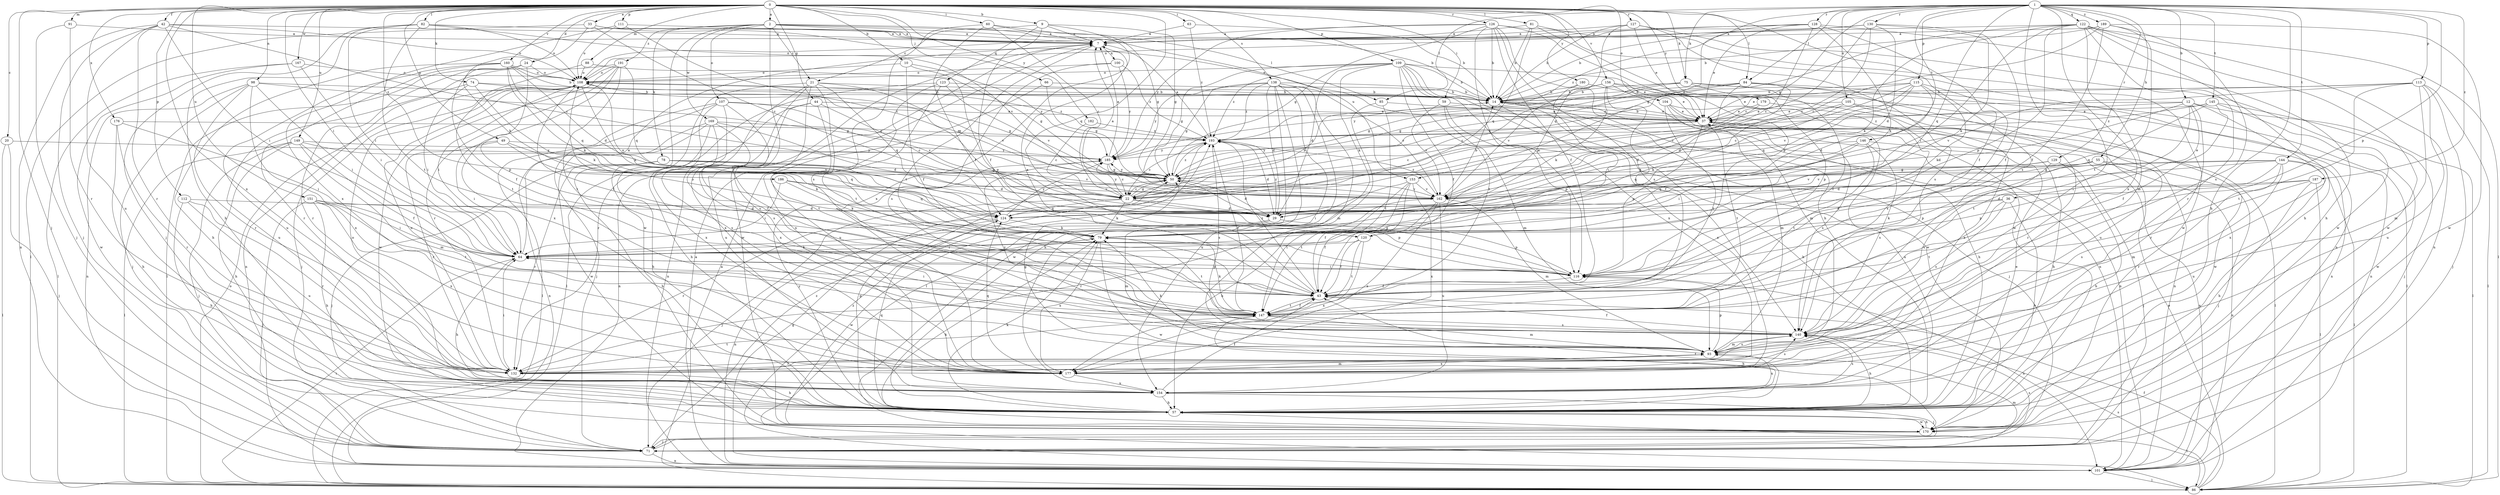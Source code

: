 strict digraph  {
0;
1;
2;
7;
9;
10;
12;
14;
20;
21;
22;
24;
29;
33;
36;
37;
42;
43;
44;
49;
50;
55;
57;
59;
60;
63;
64;
66;
71;
74;
75;
78;
79;
81;
82;
84;
85;
86;
88;
91;
93;
98;
100;
101;
104;
105;
107;
108;
109;
111;
112;
113;
115;
116;
120;
122;
123;
124;
126;
127;
128;
129;
130;
132;
138;
140;
144;
145;
146;
147;
149;
151;
153;
154;
156;
160;
162;
167;
169;
170;
176;
177;
179;
180;
182;
185;
186;
187;
189;
191;
193;
0 -> 2  [label=a];
0 -> 9  [label=b];
0 -> 10  [label=b];
0 -> 20  [label=c];
0 -> 24  [label=d];
0 -> 33  [label=e];
0 -> 42  [label=f];
0 -> 44  [label=g];
0 -> 49  [label=g];
0 -> 59  [label=i];
0 -> 60  [label=i];
0 -> 63  [label=i];
0 -> 64  [label=i];
0 -> 66  [label=j];
0 -> 71  [label=j];
0 -> 74  [label=k];
0 -> 75  [label=k];
0 -> 81  [label=l];
0 -> 82  [label=l];
0 -> 84  [label=l];
0 -> 88  [label=m];
0 -> 91  [label=m];
0 -> 98  [label=n];
0 -> 104  [label=o];
0 -> 109  [label=p];
0 -> 111  [label=p];
0 -> 112  [label=p];
0 -> 120  [label=q];
0 -> 126  [label=r];
0 -> 127  [label=r];
0 -> 138  [label=s];
0 -> 140  [label=s];
0 -> 149  [label=u];
0 -> 151  [label=u];
0 -> 156  [label=v];
0 -> 160  [label=v];
0 -> 167  [label=w];
0 -> 176  [label=x];
0 -> 177  [label=x];
0 -> 179  [label=y];
0 -> 180  [label=y];
0 -> 182  [label=y];
0 -> 186  [label=z];
1 -> 12  [label=b];
1 -> 50  [label=g];
1 -> 55  [label=h];
1 -> 57  [label=h];
1 -> 75  [label=k];
1 -> 84  [label=l];
1 -> 85  [label=l];
1 -> 105  [label=o];
1 -> 113  [label=p];
1 -> 115  [label=p];
1 -> 116  [label=p];
1 -> 120  [label=q];
1 -> 122  [label=q];
1 -> 128  [label=r];
1 -> 129  [label=r];
1 -> 130  [label=r];
1 -> 132  [label=r];
1 -> 144  [label=t];
1 -> 145  [label=t];
1 -> 146  [label=t];
1 -> 153  [label=u];
1 -> 177  [label=x];
1 -> 187  [label=z];
1 -> 189  [label=z];
2 -> 7  [label=a];
2 -> 14  [label=b];
2 -> 21  [label=c];
2 -> 78  [label=k];
2 -> 85  [label=l];
2 -> 107  [label=o];
2 -> 147  [label=t];
2 -> 153  [label=u];
2 -> 169  [label=w];
2 -> 170  [label=w];
2 -> 191  [label=z];
7 -> 100  [label=n];
7 -> 147  [label=t];
7 -> 170  [label=w];
9 -> 7  [label=a];
9 -> 21  [label=c];
9 -> 43  [label=f];
9 -> 50  [label=g];
9 -> 123  [label=q];
9 -> 177  [label=x];
10 -> 43  [label=f];
10 -> 108  [label=o];
10 -> 116  [label=p];
10 -> 185  [label=y];
12 -> 29  [label=d];
12 -> 36  [label=e];
12 -> 37  [label=e];
12 -> 86  [label=l];
12 -> 132  [label=r];
12 -> 147  [label=t];
12 -> 177  [label=x];
12 -> 193  [label=z];
14 -> 37  [label=e];
14 -> 57  [label=h];
14 -> 71  [label=j];
14 -> 101  [label=n];
14 -> 177  [label=x];
20 -> 71  [label=j];
20 -> 86  [label=l];
20 -> 185  [label=y];
21 -> 14  [label=b];
21 -> 86  [label=l];
21 -> 101  [label=n];
21 -> 124  [label=q];
21 -> 140  [label=s];
21 -> 147  [label=t];
21 -> 162  [label=v];
21 -> 177  [label=x];
22 -> 7  [label=a];
22 -> 14  [label=b];
22 -> 29  [label=d];
22 -> 50  [label=g];
22 -> 71  [label=j];
22 -> 79  [label=k];
22 -> 116  [label=p];
22 -> 124  [label=q];
22 -> 185  [label=y];
24 -> 43  [label=f];
24 -> 86  [label=l];
24 -> 108  [label=o];
24 -> 116  [label=p];
24 -> 132  [label=r];
29 -> 93  [label=m];
29 -> 108  [label=o];
29 -> 116  [label=p];
29 -> 170  [label=w];
29 -> 193  [label=z];
33 -> 7  [label=a];
33 -> 22  [label=c];
33 -> 37  [label=e];
33 -> 79  [label=k];
33 -> 86  [label=l];
36 -> 29  [label=d];
36 -> 57  [label=h];
36 -> 79  [label=k];
36 -> 140  [label=s];
36 -> 147  [label=t];
37 -> 14  [label=b];
37 -> 22  [label=c];
37 -> 57  [label=h];
37 -> 86  [label=l];
37 -> 116  [label=p];
37 -> 140  [label=s];
37 -> 147  [label=t];
37 -> 154  [label=u];
37 -> 193  [label=z];
42 -> 7  [label=a];
42 -> 22  [label=c];
42 -> 64  [label=i];
42 -> 71  [label=j];
42 -> 101  [label=n];
42 -> 108  [label=o];
42 -> 132  [label=r];
42 -> 154  [label=u];
43 -> 7  [label=a];
43 -> 64  [label=i];
43 -> 147  [label=t];
43 -> 193  [label=z];
44 -> 22  [label=c];
44 -> 37  [label=e];
44 -> 101  [label=n];
44 -> 147  [label=t];
44 -> 177  [label=x];
49 -> 64  [label=i];
49 -> 79  [label=k];
49 -> 124  [label=q];
49 -> 132  [label=r];
49 -> 185  [label=y];
50 -> 22  [label=c];
50 -> 29  [label=d];
50 -> 162  [label=v];
50 -> 185  [label=y];
50 -> 193  [label=z];
55 -> 50  [label=g];
55 -> 71  [label=j];
55 -> 101  [label=n];
55 -> 116  [label=p];
55 -> 162  [label=v];
57 -> 37  [label=e];
57 -> 43  [label=f];
57 -> 50  [label=g];
57 -> 79  [label=k];
57 -> 86  [label=l];
57 -> 124  [label=q];
57 -> 170  [label=w];
57 -> 185  [label=y];
59 -> 37  [label=e];
59 -> 93  [label=m];
59 -> 116  [label=p];
59 -> 162  [label=v];
60 -> 7  [label=a];
60 -> 22  [label=c];
60 -> 43  [label=f];
60 -> 50  [label=g];
60 -> 140  [label=s];
63 -> 7  [label=a];
63 -> 14  [label=b];
63 -> 193  [label=z];
64 -> 7  [label=a];
64 -> 57  [label=h];
64 -> 79  [label=k];
64 -> 116  [label=p];
66 -> 14  [label=b];
66 -> 50  [label=g];
66 -> 154  [label=u];
71 -> 93  [label=m];
71 -> 101  [label=n];
71 -> 140  [label=s];
71 -> 193  [label=z];
74 -> 14  [label=b];
74 -> 50  [label=g];
74 -> 64  [label=i];
74 -> 79  [label=k];
74 -> 154  [label=u];
75 -> 14  [label=b];
75 -> 43  [label=f];
75 -> 50  [label=g];
75 -> 116  [label=p];
75 -> 154  [label=u];
75 -> 185  [label=y];
78 -> 29  [label=d];
78 -> 50  [label=g];
78 -> 57  [label=h];
78 -> 71  [label=j];
78 -> 132  [label=r];
78 -> 162  [label=v];
79 -> 64  [label=i];
79 -> 147  [label=t];
79 -> 170  [label=w];
79 -> 177  [label=x];
81 -> 7  [label=a];
81 -> 14  [label=b];
81 -> 116  [label=p];
81 -> 124  [label=q];
81 -> 170  [label=w];
82 -> 7  [label=a];
82 -> 57  [label=h];
82 -> 64  [label=i];
82 -> 71  [label=j];
82 -> 108  [label=o];
82 -> 147  [label=t];
82 -> 162  [label=v];
84 -> 14  [label=b];
84 -> 22  [label=c];
84 -> 29  [label=d];
84 -> 50  [label=g];
84 -> 86  [label=l];
84 -> 101  [label=n];
84 -> 162  [label=v];
85 -> 37  [label=e];
85 -> 147  [label=t];
85 -> 154  [label=u];
86 -> 7  [label=a];
86 -> 37  [label=e];
86 -> 43  [label=f];
86 -> 64  [label=i];
86 -> 108  [label=o];
86 -> 140  [label=s];
88 -> 50  [label=g];
88 -> 108  [label=o];
88 -> 147  [label=t];
91 -> 7  [label=a];
91 -> 71  [label=j];
91 -> 132  [label=r];
93 -> 50  [label=g];
93 -> 79  [label=k];
93 -> 116  [label=p];
93 -> 132  [label=r];
93 -> 140  [label=s];
93 -> 154  [label=u];
93 -> 177  [label=x];
98 -> 14  [label=b];
98 -> 50  [label=g];
98 -> 64  [label=i];
98 -> 71  [label=j];
98 -> 101  [label=n];
98 -> 132  [label=r];
98 -> 177  [label=x];
100 -> 108  [label=o];
100 -> 140  [label=s];
100 -> 185  [label=y];
100 -> 193  [label=z];
101 -> 7  [label=a];
101 -> 50  [label=g];
101 -> 86  [label=l];
101 -> 193  [label=z];
104 -> 37  [label=e];
104 -> 57  [label=h];
104 -> 93  [label=m];
104 -> 101  [label=n];
104 -> 147  [label=t];
105 -> 22  [label=c];
105 -> 37  [label=e];
105 -> 79  [label=k];
105 -> 132  [label=r];
105 -> 170  [label=w];
107 -> 37  [label=e];
107 -> 57  [label=h];
107 -> 71  [label=j];
107 -> 86  [label=l];
107 -> 140  [label=s];
107 -> 162  [label=v];
107 -> 177  [label=x];
108 -> 14  [label=b];
108 -> 43  [label=f];
108 -> 50  [label=g];
108 -> 64  [label=i];
108 -> 71  [label=j];
108 -> 79  [label=k];
108 -> 193  [label=z];
109 -> 14  [label=b];
109 -> 29  [label=d];
109 -> 37  [label=e];
109 -> 43  [label=f];
109 -> 50  [label=g];
109 -> 79  [label=k];
109 -> 101  [label=n];
109 -> 108  [label=o];
109 -> 147  [label=t];
109 -> 170  [label=w];
109 -> 177  [label=x];
109 -> 193  [label=z];
111 -> 7  [label=a];
111 -> 22  [label=c];
111 -> 108  [label=o];
111 -> 177  [label=x];
112 -> 29  [label=d];
112 -> 57  [label=h];
112 -> 132  [label=r];
112 -> 154  [label=u];
113 -> 14  [label=b];
113 -> 37  [label=e];
113 -> 71  [label=j];
113 -> 86  [label=l];
113 -> 93  [label=m];
113 -> 147  [label=t];
113 -> 154  [label=u];
113 -> 162  [label=v];
115 -> 14  [label=b];
115 -> 22  [label=c];
115 -> 29  [label=d];
115 -> 37  [label=e];
115 -> 43  [label=f];
115 -> 79  [label=k];
115 -> 124  [label=q];
115 -> 162  [label=v];
116 -> 43  [label=f];
116 -> 50  [label=g];
116 -> 64  [label=i];
116 -> 101  [label=n];
116 -> 108  [label=o];
120 -> 43  [label=f];
120 -> 64  [label=i];
120 -> 147  [label=t];
120 -> 177  [label=x];
122 -> 7  [label=a];
122 -> 50  [label=g];
122 -> 57  [label=h];
122 -> 64  [label=i];
122 -> 79  [label=k];
122 -> 86  [label=l];
122 -> 93  [label=m];
122 -> 101  [label=n];
122 -> 116  [label=p];
122 -> 132  [label=r];
122 -> 170  [label=w];
123 -> 14  [label=b];
123 -> 132  [label=r];
123 -> 154  [label=u];
123 -> 162  [label=v];
123 -> 177  [label=x];
124 -> 79  [label=k];
124 -> 101  [label=n];
124 -> 132  [label=r];
124 -> 185  [label=y];
126 -> 7  [label=a];
126 -> 14  [label=b];
126 -> 43  [label=f];
126 -> 50  [label=g];
126 -> 57  [label=h];
126 -> 101  [label=n];
126 -> 116  [label=p];
126 -> 140  [label=s];
126 -> 170  [label=w];
126 -> 185  [label=y];
127 -> 7  [label=a];
127 -> 14  [label=b];
127 -> 37  [label=e];
127 -> 124  [label=q];
127 -> 140  [label=s];
127 -> 170  [label=w];
128 -> 7  [label=a];
128 -> 22  [label=c];
128 -> 37  [label=e];
128 -> 43  [label=f];
128 -> 57  [label=h];
128 -> 79  [label=k];
128 -> 108  [label=o];
128 -> 193  [label=z];
129 -> 50  [label=g];
129 -> 57  [label=h];
129 -> 71  [label=j];
129 -> 124  [label=q];
129 -> 140  [label=s];
130 -> 7  [label=a];
130 -> 14  [label=b];
130 -> 22  [label=c];
130 -> 29  [label=d];
130 -> 43  [label=f];
130 -> 79  [label=k];
130 -> 108  [label=o];
130 -> 162  [label=v];
132 -> 57  [label=h];
132 -> 64  [label=i];
132 -> 108  [label=o];
132 -> 147  [label=t];
138 -> 14  [label=b];
138 -> 29  [label=d];
138 -> 50  [label=g];
138 -> 57  [label=h];
138 -> 86  [label=l];
138 -> 93  [label=m];
138 -> 154  [label=u];
138 -> 162  [label=v];
138 -> 170  [label=w];
138 -> 185  [label=y];
138 -> 193  [label=z];
140 -> 43  [label=f];
140 -> 57  [label=h];
140 -> 93  [label=m];
140 -> 185  [label=y];
144 -> 29  [label=d];
144 -> 50  [label=g];
144 -> 86  [label=l];
144 -> 93  [label=m];
144 -> 116  [label=p];
144 -> 132  [label=r];
144 -> 154  [label=u];
144 -> 162  [label=v];
145 -> 37  [label=e];
145 -> 43  [label=f];
145 -> 71  [label=j];
145 -> 124  [label=q];
145 -> 170  [label=w];
145 -> 193  [label=z];
146 -> 64  [label=i];
146 -> 101  [label=n];
146 -> 124  [label=q];
146 -> 140  [label=s];
146 -> 147  [label=t];
146 -> 185  [label=y];
147 -> 43  [label=f];
147 -> 57  [label=h];
147 -> 79  [label=k];
147 -> 93  [label=m];
147 -> 140  [label=s];
147 -> 193  [label=z];
149 -> 43  [label=f];
149 -> 57  [label=h];
149 -> 71  [label=j];
149 -> 86  [label=l];
149 -> 93  [label=m];
149 -> 162  [label=v];
149 -> 185  [label=y];
151 -> 29  [label=d];
151 -> 57  [label=h];
151 -> 64  [label=i];
151 -> 71  [label=j];
151 -> 147  [label=t];
151 -> 177  [label=x];
153 -> 43  [label=f];
153 -> 57  [label=h];
153 -> 64  [label=i];
153 -> 147  [label=t];
153 -> 162  [label=v];
153 -> 177  [label=x];
154 -> 43  [label=f];
154 -> 57  [label=h];
154 -> 71  [label=j];
154 -> 108  [label=o];
154 -> 140  [label=s];
156 -> 14  [label=b];
156 -> 43  [label=f];
156 -> 79  [label=k];
156 -> 93  [label=m];
156 -> 101  [label=n];
156 -> 140  [label=s];
156 -> 162  [label=v];
160 -> 14  [label=b];
160 -> 29  [label=d];
160 -> 57  [label=h];
160 -> 79  [label=k];
160 -> 108  [label=o];
160 -> 124  [label=q];
160 -> 132  [label=r];
160 -> 154  [label=u];
162 -> 14  [label=b];
162 -> 43  [label=f];
162 -> 93  [label=m];
162 -> 132  [label=r];
162 -> 154  [label=u];
162 -> 177  [label=x];
162 -> 193  [label=z];
167 -> 64  [label=i];
167 -> 86  [label=l];
167 -> 108  [label=o];
167 -> 170  [label=w];
169 -> 29  [label=d];
169 -> 43  [label=f];
169 -> 57  [label=h];
169 -> 101  [label=n];
169 -> 140  [label=s];
169 -> 170  [label=w];
169 -> 193  [label=z];
170 -> 57  [label=h];
170 -> 71  [label=j];
170 -> 79  [label=k];
176 -> 57  [label=h];
176 -> 64  [label=i];
176 -> 132  [label=r];
176 -> 193  [label=z];
177 -> 93  [label=m];
177 -> 124  [label=q];
177 -> 140  [label=s];
177 -> 154  [label=u];
179 -> 29  [label=d];
179 -> 37  [label=e];
179 -> 177  [label=x];
180 -> 14  [label=b];
180 -> 37  [label=e];
180 -> 64  [label=i];
182 -> 22  [label=c];
182 -> 193  [label=z];
185 -> 7  [label=a];
185 -> 22  [label=c];
185 -> 50  [label=g];
186 -> 64  [label=i];
186 -> 79  [label=k];
186 -> 124  [label=q];
186 -> 162  [label=v];
187 -> 29  [label=d];
187 -> 57  [label=h];
187 -> 86  [label=l];
187 -> 140  [label=s];
187 -> 162  [label=v];
189 -> 7  [label=a];
189 -> 14  [label=b];
189 -> 22  [label=c];
189 -> 43  [label=f];
189 -> 140  [label=s];
189 -> 147  [label=t];
189 -> 170  [label=w];
191 -> 101  [label=n];
191 -> 108  [label=o];
191 -> 124  [label=q];
191 -> 132  [label=r];
191 -> 147  [label=t];
191 -> 170  [label=w];
191 -> 177  [label=x];
193 -> 7  [label=a];
193 -> 22  [label=c];
193 -> 29  [label=d];
193 -> 140  [label=s];
193 -> 185  [label=y];
}
